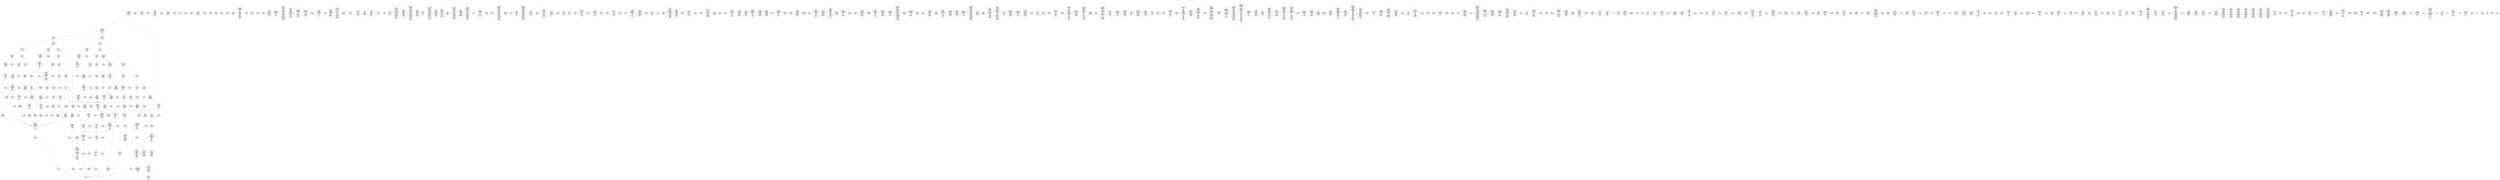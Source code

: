 /* Generated by GvGen v.1.0 (https://www.github.com/stricaud/gvgen) */

digraph G {
compound=true;
   node1 [label="[anywhere]"];
   node2 [label="# 0x0
PUSHX Data
PUSHX Data
MSTORE
PUSHX LogicData
CALLDATASIZE
LT
PUSHX Data
JUMPI
"];
   node3 [label="# 0xd
PUSHX Data
CALLDATALOAD
PUSHX BitData
SHR
PUSHX LogicData
GT
PUSHX Data
JUMPI
"];
   node4 [label="# 0x1e
PUSHX LogicData
GT
PUSHX Data
JUMPI
"];
   node5 [label="# 0x29
PUSHX LogicData
EQ
PUSHX Data
JUMPI
"];
   node6 [label="# 0x34
PUSHX LogicData
EQ
PUSHX Data
JUMPI
"];
   node7 [label="# 0x3f
PUSHX LogicData
EQ
PUSHX Data
JUMPI
"];
   node8 [label="# 0x4a
PUSHX LogicData
EQ
PUSHX Data
JUMPI
"];
   node9 [label="# 0x55
PUSHX LogicData
EQ
PUSHX Data
JUMPI
"];
   node10 [label="# 0x60
PUSHX LogicData
EQ
PUSHX Data
JUMPI
"];
   node11 [label="# 0x6b
PUSHX Data
REVERT
"];
   node12 [label="# 0x6f
JUMPDEST
PUSHX LogicData
EQ
PUSHX Data
JUMPI
"];
   node13 [label="# 0x7b
PUSHX LogicData
EQ
PUSHX Data
JUMPI
"];
   node14 [label="# 0x86
PUSHX LogicData
EQ
PUSHX Data
JUMPI
"];
   node15 [label="# 0x91
PUSHX LogicData
EQ
PUSHX Data
JUMPI
"];
   node16 [label="# 0x9c
PUSHX LogicData
EQ
PUSHX Data
JUMPI
"];
   node17 [label="# 0xa7
PUSHX Data
REVERT
"];
   node18 [label="# 0xab
JUMPDEST
PUSHX LogicData
GT
PUSHX Data
JUMPI
"];
   node19 [label="# 0xb7
PUSHX LogicData
EQ
PUSHX Data
JUMPI
"];
   node20 [label="# 0xc2
PUSHX LogicData
EQ
PUSHX Data
JUMPI
"];
   node21 [label="# 0xcd
PUSHX LogicData
EQ
PUSHX Data
JUMPI
"];
   node22 [label="# 0xd8
PUSHX LogicData
EQ
PUSHX Data
JUMPI
"];
   node23 [label="# 0xe3
PUSHX LogicData
EQ
PUSHX Data
JUMPI
"];
   node24 [label="# 0xee
PUSHX Data
REVERT
"];
   node25 [label="# 0xf2
JUMPDEST
PUSHX LogicData
EQ
PUSHX Data
JUMPI
"];
   node26 [label="# 0xfd
PUSHX LogicData
EQ
PUSHX Data
JUMPI
"];
   node27 [label="# 0x108
PUSHX LogicData
EQ
PUSHX Data
JUMPI
"];
   node28 [label="# 0x113
PUSHX LogicData
EQ
PUSHX Data
JUMPI
"];
   node29 [label="# 0x11e
PUSHX LogicData
EQ
PUSHX Data
JUMPI
"];
   node30 [label="# 0x129
JUMPDEST
PUSHX Data
REVERT
"];
   node31 [label="# 0x12e
JUMPDEST
CALLVALUE
ISZERO
PUSHX Data
JUMPI
"];
   node32 [label="# 0x136
PUSHX Data
REVERT
"];
   node33 [label="# 0x13a
JUMPDEST
PUSHX Data
PUSHX Data
CALLDATASIZE
PUSHX Data
PUSHX Data
JUMP
"];
   node34 [label="# 0x149
JUMPDEST
PUSHX Data
JUMP
"];
   node35 [label="# 0x14e
JUMPDEST
PUSHX MemData
MLOAD
MSTORE
PUSHX ArithData
ADD
"];
   node36 [label="# 0x158
JUMPDEST
PUSHX MemData
MLOAD
SUB
RETURN
"];
   node37 [label="# 0x161
JUMPDEST
CALLVALUE
ISZERO
PUSHX Data
JUMPI
"];
   node38 [label="# 0x169
PUSHX Data
REVERT
"];
   node39 [label="# 0x16d
JUMPDEST
PUSHX Data
PUSHX Data
CALLDATASIZE
PUSHX Data
PUSHX Data
JUMP
"];
   node40 [label="# 0x17c
JUMPDEST
PUSHX Data
JUMP
"];
   node41 [label="# 0x181
JUMPDEST
PUSHX MemData
MLOAD
ISZERO
ISZERO
MSTORE
PUSHX ArithData
ADD
PUSHX Data
JUMP
"];
   node42 [label="# 0x191
JUMPDEST
CALLVALUE
ISZERO
PUSHX Data
JUMPI
"];
   node43 [label="# 0x199
PUSHX Data
REVERT
"];
   node44 [label="# 0x19d
JUMPDEST
PUSHX Data
PUSHX Data
CALLDATASIZE
PUSHX Data
PUSHX Data
JUMP
"];
   node45 [label="# 0x1ac
JUMPDEST
PUSHX Data
JUMP
"];
   node46 [label="# 0x1b1
JUMPDEST
PUSHX MemData
MLOAD
PUSHX Data
PUSHX Data
JUMP
"];
   node47 [label="# 0x1be
JUMPDEST
PUSHX Data
PUSHX Data
CALLDATASIZE
PUSHX Data
PUSHX Data
JUMP
"];
   node48 [label="# 0x1cc
JUMPDEST
PUSHX Data
JUMP
"];
   node49 [label="# 0x1d1
JUMPDEST
STOP
"];
   node50 [label="# 0x1d3
JUMPDEST
CALLVALUE
ISZERO
PUSHX Data
JUMPI
"];
   node51 [label="# 0x1db
PUSHX Data
REVERT
"];
   node52 [label="# 0x1df
JUMPDEST
PUSHX Data
PUSHX Data
JUMP
"];
   node53 [label="# 0x1e8
JUMPDEST
CALLVALUE
ISZERO
PUSHX Data
JUMPI
"];
   node54 [label="# 0x1f0
PUSHX Data
REVERT
"];
   node55 [label="# 0x1f4
JUMPDEST
PUSHX Data
PUSHX Data
CALLDATASIZE
PUSHX Data
PUSHX Data
JUMP
"];
   node56 [label="# 0x203
JUMPDEST
PUSHX Data
JUMP
"];
   node57 [label="# 0x208
JUMPDEST
CALLVALUE
ISZERO
PUSHX Data
JUMPI
"];
   node58 [label="# 0x210
PUSHX Data
REVERT
"];
   node59 [label="# 0x214
JUMPDEST
PUSHX Data
PUSHX Data
CALLDATASIZE
PUSHX Data
PUSHX Data
JUMP
"];
   node60 [label="# 0x223
JUMPDEST
PUSHX Data
JUMP
"];
   node61 [label="# 0x228
JUMPDEST
PUSHX MemData
MLOAD
PUSHX Data
PUSHX Data
JUMP
"];
   node62 [label="# 0x235
JUMPDEST
CALLVALUE
ISZERO
PUSHX Data
JUMPI
"];
   node63 [label="# 0x23d
PUSHX Data
REVERT
"];
   node64 [label="# 0x241
JUMPDEST
PUSHX Data
PUSHX Data
CALLDATASIZE
PUSHX Data
PUSHX Data
JUMP
"];
   node65 [label="# 0x250
JUMPDEST
PUSHX Data
JUMP
"];
   node66 [label="# 0x255
JUMPDEST
CALLVALUE
ISZERO
PUSHX Data
JUMPI
"];
   node67 [label="# 0x25d
PUSHX Data
REVERT
"];
   node68 [label="# 0x261
JUMPDEST
PUSHX Data
PUSHX Data
CALLDATASIZE
PUSHX Data
PUSHX Data
JUMP
"];
   node69 [label="# 0x270
JUMPDEST
PUSHX Data
JUMP
"];
   node70 [label="# 0x275
JUMPDEST
CALLVALUE
ISZERO
PUSHX Data
JUMPI
"];
   node71 [label="# 0x27d
PUSHX Data
REVERT
"];
   node72 [label="# 0x281
JUMPDEST
PUSHX Data
PUSHX Data
CALLDATASIZE
PUSHX Data
PUSHX Data
JUMP
"];
   node73 [label="# 0x290
JUMPDEST
PUSHX Data
JUMP
"];
   node74 [label="# 0x295
JUMPDEST
CALLVALUE
ISZERO
PUSHX Data
JUMPI
"];
   node75 [label="# 0x29d
PUSHX Data
REVERT
"];
   node76 [label="# 0x2a1
JUMPDEST
PUSHX Data
PUSHX Data
CALLDATASIZE
PUSHX Data
PUSHX Data
JUMP
"];
   node77 [label="# 0x2b0
JUMPDEST
PUSHX Data
JUMP
"];
   node78 [label="# 0x2b5
JUMPDEST
CALLVALUE
ISZERO
PUSHX Data
JUMPI
"];
   node79 [label="# 0x2bd
PUSHX Data
REVERT
"];
   node80 [label="# 0x2c1
JUMPDEST
PUSHX Data
PUSHX Data
JUMP
"];
   node81 [label="# 0x2ca
JUMPDEST
CALLVALUE
ISZERO
PUSHX Data
JUMPI
"];
   node82 [label="# 0x2d2
PUSHX Data
REVERT
"];
   node83 [label="# 0x2d6
JUMPDEST
PUSHX StorData
SLOAD
PUSHX MemData
MLOAD
PUSHX ArithData
PUSHX BitData
PUSHX BitData
SHL
SUB
AND
MSTORE
PUSHX ArithData
ADD
PUSHX Data
JUMP
"];
   node84 [label="# 0x2f2
JUMPDEST
CALLVALUE
ISZERO
PUSHX Data
JUMPI
"];
   node85 [label="# 0x2fa
PUSHX Data
REVERT
"];
   node86 [label="# 0x2fe
JUMPDEST
PUSHX Data
PUSHX Data
CALLDATASIZE
PUSHX Data
PUSHX Data
JUMP
"];
   node87 [label="# 0x30d
JUMPDEST
PUSHX Data
JUMP
"];
   node88 [label="# 0x312
JUMPDEST
CALLVALUE
ISZERO
PUSHX Data
JUMPI
"];
   node89 [label="# 0x31a
PUSHX Data
REVERT
"];
   node90 [label="# 0x31e
JUMPDEST
PUSHX Data
PUSHX Data
CALLDATASIZE
PUSHX Data
PUSHX Data
JUMP
"];
   node91 [label="# 0x32d
JUMPDEST
PUSHX Data
JUMP
"];
   node92 [label="# 0x332
JUMPDEST
CALLVALUE
ISZERO
PUSHX Data
JUMPI
"];
   node93 [label="# 0x33a
PUSHX Data
REVERT
"];
   node94 [label="# 0x33e
JUMPDEST
PUSHX Data
PUSHX Data
CALLDATASIZE
PUSHX Data
PUSHX Data
JUMP
"];
   node95 [label="# 0x34d
JUMPDEST
PUSHX ArithData
PUSHX BitData
PUSHX BitData
SHL
SUB
AND
PUSHX Data
MSTORE
PUSHX Data
PUSHX Data
MSTORE
PUSHX Data
SHA3
AND
MSTORE
MSTORE
SHA3
SLOAD
PUSHX BitData
AND
JUMP
"];
   node96 [label="# 0x37b
JUMPDEST
CALLVALUE
ISZERO
PUSHX Data
JUMPI
"];
   node97 [label="# 0x383
PUSHX Data
REVERT
"];
   node98 [label="# 0x387
JUMPDEST
PUSHX Data
PUSHX Data
CALLDATASIZE
PUSHX Data
PUSHX Data
JUMP
"];
   node99 [label="# 0x396
JUMPDEST
PUSHX Data
JUMP
"];
   node100 [label="# 0x39b
JUMPDEST
CALLVALUE
ISZERO
PUSHX Data
JUMPI
"];
   node101 [label="# 0x3a3
PUSHX Data
REVERT
"];
   node102 [label="# 0x3a7
JUMPDEST
PUSHX Data
PUSHX Data
CALLDATASIZE
PUSHX Data
PUSHX Data
JUMP
"];
   node103 [label="# 0x3b6
JUMPDEST
PUSHX Data
JUMP
"];
   node104 [label="# 0x3bb
JUMPDEST
CALLVALUE
ISZERO
PUSHX Data
JUMPI
"];
   node105 [label="# 0x3c3
PUSHX Data
REVERT
"];
   node106 [label="# 0x3c7
JUMPDEST
PUSHX Data
PUSHX Data
CALLDATASIZE
PUSHX Data
PUSHX Data
JUMP
"];
   node107 [label="# 0x3d6
JUMPDEST
PUSHX Data
JUMP
"];
   node108 [label="# 0x3db
JUMPDEST
CALLVALUE
ISZERO
PUSHX Data
JUMPI
"];
   node109 [label="# 0x3e3
PUSHX Data
REVERT
"];
   node110 [label="# 0x3e7
JUMPDEST
PUSHX Data
PUSHX Data
CALLDATASIZE
PUSHX Data
PUSHX Data
JUMP
"];
   node111 [label="# 0x3f6
JUMPDEST
PUSHX Data
JUMP
"];
   node112 [label="# 0x3fb
JUMPDEST
CALLVALUE
ISZERO
PUSHX Data
JUMPI
"];
   node113 [label="# 0x403
PUSHX Data
REVERT
"];
   node114 [label="# 0x407
JUMPDEST
PUSHX Data
PUSHX Data
CALLDATASIZE
PUSHX Data
PUSHX Data
JUMP
"];
   node115 [label="# 0x416
JUMPDEST
PUSHX Data
PUSHX Data
MSTORE
PUSHX Data
MSTORE
PUSHX Data
SHA3
SLOAD
JUMP
"];
   node116 [label="# 0x428
JUMPDEST
PUSHX Data
PUSHX ArithData
PUSHX BitData
PUSHX BitData
SHL
SUB
AND
PUSHX Data
JUMPI
"];
   node117 [label="# 0x439
PUSHX MemData
MLOAD
PUSHX BitData
PUSHX BitData
SHL
MSTORE
PUSHX Data
PUSHX ArithData
ADD
MSTORE
PUSHX Data
PUSHX ArithData
ADD
MSTORE
PUSHX Data
PUSHX ArithData
ADD
MSTORE
PUSHX BitData
PUSHX BitData
SHL
PUSHX ArithData
ADD
MSTORE
PUSHX ArithData
ADD
"];
   node118 [label="# 0x490
JUMPDEST
PUSHX MemData
MLOAD
SUB
REVERT
"];
   node119 [label="# 0x499
JUMPDEST
PUSHX Data
MSTORE
PUSHX Data
MSTORE
PUSHX Data
SHA3
PUSHX ArithData
PUSHX BitData
PUSHX BitData
SHL
SUB
AND
MSTORE
MSTORE
SHA3
SLOAD
JUMP
"];
   node120 [label="# 0x4bf
JUMPDEST
PUSHX Data
PUSHX ArithData
PUSHX BitData
PUSHX BitData
SHL
SUB
NOT
AND
PUSHX BitData
PUSHX BitData
SHL
EQ
PUSHX Data
JUMPI
"];
   node121 [label="# 0x4db
PUSHX ArithData
PUSHX BitData
PUSHX BitData
SHL
SUB
NOT
AND
PUSHX BitData
PUSHX BitData
SHL
EQ
"];
   node122 [label="# 0x4f0
JUMPDEST
PUSHX Data
JUMPI
"];
   node123 [label="# 0x4f6
PUSHX BitData
PUSHX BitData
SHL
PUSHX ArithData
PUSHX BitData
PUSHX BitData
SHL
SUB
NOT
AND
EQ
"];
   node124 [label="# 0x50b
JUMPDEST
JUMP
"];
   node125 [label="# 0x511
JUMPDEST
PUSHX Data
MSTORE
PUSHX Data
PUSHX Data
MSTORE
PUSHX Data
SHA3
SLOAD
PUSHX Data
PUSHX Data
PUSHX Data
JUMP
"];
   node126 [label="# 0x52e
JUMPDEST
PUSHX ArithData
ADD
PUSHX ArithData
DIV
MUL
PUSHX ArithData
ADD
PUSHX MemData
MLOAD
ADD
PUSHX Data
MSTORE
MSTORE
PUSHX ArithData
ADD
SLOAD
PUSHX Data
PUSHX Data
JUMP
"];
   node127 [label="# 0x55a
JUMPDEST
ISZERO
PUSHX Data
JUMPI
"];
   node128 [label="# 0x561
PUSHX LogicData
LT
PUSHX Data
JUMPI
"];
   node129 [label="# 0x569
PUSHX ArithData
SLOAD
DIV
MUL
MSTORE
PUSHX ArithData
ADD
PUSHX Data
JUMP
"];
   node130 [label="# 0x57c
JUMPDEST
ADD
PUSHX Data
MSTORE
PUSHX Data
PUSHX Data
SHA3
"];
   node131 [label="# 0x58a
JUMPDEST
SLOAD
MSTORE
PUSHX ArithData
ADD
PUSHX ArithData
ADD
GT
PUSHX Data
JUMPI
"];
   node132 [label="# 0x59e
SUB
PUSHX BitData
AND
ADD
"];
   node133 [label="# 0x5a7
JUMPDEST
JUMP
"];
   node134 [label="# 0x5b3
JUMPDEST
ORIGIN
CALLER
EQ
PUSHX Data
JUMPI
"];
   node135 [label="# 0x5bb
PUSHX MemData
MLOAD
PUSHX BitData
PUSHX BitData
SHL
MSTORE
PUSHX Data
PUSHX ArithData
ADD
MSTORE
PUSHX Data
PUSHX ArithData
ADD
MSTORE
PUSHX Data
PUSHX ArithData
ADD
MSTORE
PUSHX ArithData
ADD
PUSHX Data
JUMP
"];
   node136 [label="# 0x602
JUMPDEST
PUSHX Data
MSTORE
PUSHX Data
PUSHX Data
MSTORE
PUSHX Data
SHA3
SLOAD
PUSHX BitData
AND
PUSHX Data
JUMPI
"];
   node137 [label="# 0x619
PUSHX MemData
MLOAD
PUSHX BitData
PUSHX BitData
SHL
MSTORE
PUSHX Data
PUSHX ArithData
ADD
MSTORE
PUSHX Data
PUSHX ArithData
ADD
MSTORE
PUSHX Data
PUSHX ArithData
ADD
MSTORE
PUSHX BitData
PUSHX BitData
SHL
PUSHX ArithData
ADD
MSTORE
PUSHX ArithData
ADD
PUSHX Data
JUMP
"];
   node138 [label="# 0x66e
JUMPDEST
PUSHX Data
MSTORE
PUSHX Data
PUSHX Data
MSTORE
PUSHX Data
SHA3
SLOAD
PUSHX Data
PUSHX Data
JUMP
"];
   node139 [label="# 0x688
JUMPDEST
CALLVALUE
LT
ISZERO
PUSHX Data
JUMPI
"];
   node140 [label="# 0x690
PUSHX MemData
MLOAD
PUSHX BitData
PUSHX BitData
SHL
MSTORE
PUSHX Data
PUSHX ArithData
ADD
MSTORE
PUSHX Data
PUSHX ArithData
ADD
MSTORE
PUSHX BitData
PUSHX BitData
SHL
PUSHX ArithData
ADD
MSTORE
PUSHX ArithData
ADD
PUSHX Data
JUMP
"];
   node141 [label="# 0x6ca
JUMPDEST
PUSHX Data
MSTORE
PUSHX Data
PUSHX Data
MSTORE
PUSHX Data
SHA3
SLOAD
ISZERO
PUSHX Data
JUMPI
"];
   node142 [label="# 0x6df
PUSHX Data
MSTORE
PUSHX Data
PUSHX Data
MSTORE
PUSHX Data
SHA3
SLOAD
PUSHX Data
MSTORE
SHA3
SLOAD
PUSHX Data
PUSHX Data
JUMP
"];
   node143 [label="# 0x703
JUMPDEST
GT
ISZERO
PUSHX Data
JUMPI
"];
   node144 [label="# 0x70a
PUSHX MemData
MLOAD
PUSHX BitData
PUSHX BitData
SHL
MSTORE
PUSHX Data
PUSHX ArithData
ADD
MSTORE
PUSHX Data
PUSHX ArithData
ADD
MSTORE
PUSHX BitData
PUSHX BitData
SHL
PUSHX ArithData
ADD
MSTORE
PUSHX ArithData
ADD
PUSHX Data
JUMP
"];
   node145 [label="# 0x741
JUMPDEST
PUSHX Data
MSTORE
PUSHX Data
PUSHX Data
MSTORE
PUSHX Data
SHA3
SLOAD
PUSHX Data
PUSHX Data
JUMP
"];
   node146 [label="# 0x75b
JUMPDEST
PUSHX Data
PUSHX ArithData
MSTORE
PUSHX ArithData
ADD
MSTORE
PUSHX ArithData
ADD
PUSHX Data
SHA3
SSTORE
PUSHX Data
CALLER
PUSHX MemData
MLOAD
PUSHX ArithData
ADD
PUSHX Data
MSTORE
PUSHX Data
MSTORE
PUSHX Data
JUMP
"];
   node147 [label="# 0x78d
JUMPDEST
JUMP
"];
   node148 [label="# 0x791
JUMPDEST
PUSHX StorData
SLOAD
PUSHX ArithData
PUSHX BitData
PUSHX BitData
SHL
SUB
AND
CALLER
EQ
PUSHX Data
JUMPI
"];
   node149 [label="# 0x7a4
PUSHX MemData
MLOAD
PUSHX BitData
PUSHX BitData
SHL
MSTORE
PUSHX ArithData
ADD
PUSHX Data
PUSHX Data
JUMP
"];
   node150 [label="# 0x7bb
JUMPDEST
PUSHX MemData
MLOAD
CALLER
SELFBALANCE
ISZERO
PUSHX ArithData
MUL
PUSHX Data
CALL
ISZERO
ISZERO
PUSHX Data
JUMPI
"];
   node151 [label="# 0x7de
RETURNDATASIZE
PUSHX Data
RETURNDATACOPY
RETURNDATASIZE
PUSHX Data
REVERT
"];
   node152 [label="# 0x7e7
JUMPDEST
JUMP
"];
   node153 [label="# 0x7ea
JUMPDEST
PUSHX ArithData
PUSHX BitData
PUSHX BitData
SHL
SUB
AND
CALLER
EQ
PUSHX Data
JUMPI
"];
   node154 [label="# 0x7fc
PUSHX Data
CALLER
PUSHX Data
JUMP
"];
   node155 [label="# 0x806
JUMPDEST
PUSHX Data
JUMPI
"];
   node156 [label="# 0x80b
PUSHX MemData
MLOAD
PUSHX BitData
PUSHX BitData
SHL
MSTORE
PUSHX Data
PUSHX ArithData
ADD
MSTORE
PUSHX Data
PUSHX ArithData
ADD
MSTORE
PUSHX Data
PUSHX ArithData
ADD
MSTORE
PUSHX BitData
PUSHX BitData
SHL
PUSHX ArithData
ADD
MSTORE
PUSHX ArithData
ADD
PUSHX Data
JUMP
"];
   node157 [label="# 0x86d
JUMPDEST
PUSHX Data
PUSHX Data
JUMP
"];
   node158 [label="# 0x87a
JUMPDEST
JUMP
"];
   node159 [label="# 0x881
JUMPDEST
PUSHX Data
MLOAD
MLOAD
EQ
PUSHX Data
JUMPI
"];
   node160 [label="# 0x88d
PUSHX MemData
MLOAD
PUSHX BitData
PUSHX BitData
SHL
MSTORE
PUSHX Data
PUSHX ArithData
ADD
MSTORE
PUSHX Data
PUSHX ArithData
ADD
MSTORE
PUSHX Data
PUSHX ArithData
ADD
MSTORE
PUSHX BitData
PUSHX BitData
SHL
PUSHX ArithData
ADD
MSTORE
PUSHX ArithData
ADD
PUSHX Data
JUMP
"];
   node161 [label="# 0x8e6
JUMPDEST
PUSHX Data
MLOAD
PUSHX LogicData
GT
ISZERO
PUSHX Data
JUMPI
"];
   node162 [label="# 0x8fb
PUSHX Data
PUSHX Data
JUMP
"];
   node163 [label="# 0x902
JUMPDEST
PUSHX MemData
MLOAD
MSTORE
PUSHX ArithData
MUL
PUSHX ArithData
ADD
ADD
PUSHX Data
MSTORE
ISZERO
PUSHX Data
JUMPI
"];
   node164 [label="# 0x91c
PUSHX ArithData
ADD
PUSHX ArithData
MUL
CALLDATASIZE
CALLDATACOPY
ADD
"];
   node165 [label="# 0x92b
JUMPDEST
PUSHX Data
"];
   node166 [label="# 0x931
JUMPDEST
MLOAD
LT
ISZERO
PUSHX Data
JUMPI
"];
   node167 [label="# 0x93b
PUSHX Data
MLOAD
LT
PUSHX Data
JUMPI
"];
   node168 [label="# 0x948
PUSHX Data
PUSHX Data
JUMP
"];
   node169 [label="# 0x94f
JUMPDEST
PUSHX ArithData
MUL
PUSHX ArithData
ADD
ADD
MLOAD
MLOAD
LT
PUSHX Data
JUMPI
"];
   node170 [label="# 0x962
PUSHX Data
PUSHX Data
JUMP
"];
   node171 [label="# 0x969
JUMPDEST
PUSHX ArithData
MUL
PUSHX ArithData
ADD
ADD
MLOAD
PUSHX Data
JUMP
"];
   node172 [label="# 0x976
JUMPDEST
MLOAD
LT
PUSHX Data
JUMPI
"];
   node173 [label="# 0x981
PUSHX Data
PUSHX Data
JUMP
"];
   node174 [label="# 0x988
JUMPDEST
PUSHX ArithData
MUL
ADD
ADD
MSTORE
PUSHX Data
PUSHX Data
JUMP
"];
   node175 [label="# 0x99c
JUMPDEST
PUSHX Data
JUMP
"];
   node176 [label="# 0x9a3
JUMPDEST
JUMP
"];
   node177 [label="# 0x9ab
JUMPDEST
PUSHX StorData
SLOAD
PUSHX ArithData
PUSHX BitData
PUSHX BitData
SHL
SUB
AND
CALLER
EQ
PUSHX Data
JUMPI
"];
   node178 [label="# 0x9be
PUSHX MemData
MLOAD
PUSHX BitData
PUSHX BitData
SHL
MSTORE
PUSHX ArithData
ADD
PUSHX Data
PUSHX Data
JUMP
"];
   node179 [label="# 0x9d5
JUMPDEST
PUSHX Data
"];
   node180 [label="# 0x9d8
JUMPDEST
LT
ISZERO
PUSHX Data
JUMPI
"];
   node181 [label="# 0x9e1
LT
PUSHX Data
JUMPI
"];
   node182 [label="# 0x9eb
PUSHX Data
PUSHX Data
JUMP
"];
   node183 [label="# 0x9f2
JUMPDEST
PUSHX ArithData
MUL
ADD
CALLDATALOAD
PUSHX Data
PUSHX ArithData
MSTORE
PUSHX ArithData
ADD
MSTORE
PUSHX ArithData
ADD
PUSHX Data
SHA3
SLOAD
PUSHX Data
PUSHX Data
JUMP
"];
   node184 [label="# 0xa17
JUMPDEST
PUSHX Data
MSTORE
PUSHX Data
PUSHX Data
MSTORE
PUSHX Data
SHA3
SSTORE
PUSHX Data
LT
PUSHX Data
JUMPI
"];
   node185 [label="# 0xa34
PUSHX Data
PUSHX Data
JUMP
"];
   node186 [label="# 0xa3b
JUMPDEST
PUSHX ArithData
MUL
ADD
PUSHX ArithData
ADD
PUSHX Data
PUSHX Data
JUMP
"];
   node187 [label="# 0xa50
JUMPDEST
LT
PUSHX Data
JUMPI
"];
   node188 [label="# 0xa5c
PUSHX Data
PUSHX Data
JUMP
"];
   node189 [label="# 0xa63
JUMPDEST
PUSHX ArithData
MUL
ADD
CALLDATALOAD
PUSHX MemData
MLOAD
PUSHX ArithData
ADD
PUSHX Data
MSTORE
PUSHX Data
MSTORE
PUSHX Data
JUMP
"];
   node190 [label="# 0xa7f
JUMPDEST
PUSHX Data
PUSHX Data
JUMP
"];
   node191 [label="# 0xa89
JUMPDEST
PUSHX Data
JUMP
"];
   node192 [label="# 0xa91
JUMPDEST
JUMP
"];
   node193 [label="# 0xa99
JUMPDEST
PUSHX StorData
SLOAD
PUSHX ArithData
PUSHX BitData
PUSHX BitData
SHL
SUB
AND
CALLER
EQ
PUSHX Data
JUMPI
"];
   node194 [label="# 0xaac
PUSHX MemData
MLOAD
PUSHX BitData
PUSHX BitData
SHL
MSTORE
PUSHX ArithData
ADD
PUSHX Data
PUSHX Data
JUMP
"];
   node195 [label="# 0xac3
JUMPDEST
PUSHX Data
MSTORE
PUSHX Data
PUSHX Data
MSTORE
PUSHX Data
SHA3
SSTORE
JUMP
"];
   node196 [label="# 0xad5
JUMPDEST
PUSHX StorData
SLOAD
PUSHX ArithData
PUSHX BitData
PUSHX BitData
SHL
SUB
AND
CALLER
EQ
PUSHX Data
JUMPI
"];
   node197 [label="# 0xae8
PUSHX MemData
MLOAD
PUSHX BitData
PUSHX BitData
SHL
MSTORE
PUSHX ArithData
ADD
PUSHX Data
PUSHX Data
JUMP
"];
   node198 [label="# 0xaff
JUMPDEST
PUSHX Data
MSTORE
PUSHX Data
PUSHX Data
MSTORE
PUSHX Data
SHA3
PUSHX Data
PUSHX Data
JUMP
"];
   node199 [label="# 0xb18
JUMPDEST
JUMP
"];
   node200 [label="# 0xb1e
JUMPDEST
PUSHX ArithData
PUSHX BitData
PUSHX BitData
SHL
SUB
AND
CALLER
EQ
PUSHX Data
JUMPI
"];
   node201 [label="# 0xb30
PUSHX Data
CALLER
PUSHX Data
JUMP
"];
   node202 [label="# 0xb3a
JUMPDEST
PUSHX Data
JUMPI
"];
   node203 [label="# 0xb3f
PUSHX MemData
MLOAD
PUSHX BitData
PUSHX BitData
SHL
MSTORE
PUSHX ArithData
ADD
PUSHX Data
PUSHX Data
JUMP
"];
   node204 [label="# 0xb56
JUMPDEST
PUSHX Data
PUSHX Data
JUMP
"];
   node205 [label="# 0xb61
JUMPDEST
JUMP
"];
   node206 [label="# 0xb66
JUMPDEST
PUSHX StorData
SLOAD
PUSHX ArithData
PUSHX BitData
PUSHX BitData
SHL
SUB
AND
CALLER
EQ
PUSHX Data
JUMPI
"];
   node207 [label="# 0xb79
PUSHX MemData
MLOAD
PUSHX BitData
PUSHX BitData
SHL
MSTORE
PUSHX ArithData
ADD
PUSHX Data
PUSHX Data
JUMP
"];
   node208 [label="# 0xb90
JUMPDEST
PUSHX Data
PUSHX Data
PUSHX Data
JUMP
"];
   node209 [label="# 0xb9a
JUMPDEST
JUMP
"];
   node210 [label="# 0xb9c
JUMPDEST
PUSHX StorData
SLOAD
PUSHX ArithData
PUSHX BitData
PUSHX BitData
SHL
SUB
AND
CALLER
EQ
PUSHX Data
JUMPI
"];
   node211 [label="# 0xbaf
PUSHX MemData
MLOAD
PUSHX BitData
PUSHX BitData
SHL
MSTORE
PUSHX ArithData
ADD
PUSHX Data
PUSHX Data
JUMP
"];
   node212 [label="# 0xbc6
JUMPDEST
PUSHX Data
MSTORE
PUSHX Data
PUSHX Data
MSTORE
PUSHX Data
SHA3
SLOAD
PUSHX BitData
NOT
AND
PUSHX BitData
AND
ISZERO
OR
SSTORE
JUMP
"];
   node213 [label="# 0xbe6
JUMPDEST
PUSHX Data
CALLER
PUSHX Data
JUMP
"];
   node214 [label="# 0xbf1
JUMPDEST
PUSHX ArithData
PUSHX BitData
PUSHX BitData
SHL
SUB
AND
CALLER
EQ
PUSHX Data
JUMPI
"];
   node215 [label="# 0xc03
PUSHX Data
CALLER
PUSHX Data
JUMP
"];
   node216 [label="# 0xc0d
JUMPDEST
PUSHX Data
JUMPI
"];
   node217 [label="# 0xc12
PUSHX MemData
MLOAD
PUSHX BitData
PUSHX BitData
SHL
MSTORE
PUSHX ArithData
ADD
PUSHX Data
PUSHX Data
JUMP
"];
   node218 [label="# 0xc29
JUMPDEST
PUSHX Data
PUSHX Data
JUMP
"];
   node219 [label="# 0xc36
JUMPDEST
PUSHX StorData
SLOAD
PUSHX ArithData
PUSHX BitData
PUSHX BitData
SHL
SUB
AND
CALLER
EQ
PUSHX Data
JUMPI
"];
   node220 [label="# 0xc49
PUSHX MemData
MLOAD
PUSHX BitData
PUSHX BitData
SHL
MSTORE
PUSHX ArithData
ADD
PUSHX Data
PUSHX Data
JUMP
"];
   node221 [label="# 0xc60
JUMPDEST
PUSHX ArithData
PUSHX BitData
PUSHX BitData
SHL
SUB
AND
PUSHX Data
JUMPI
"];
   node222 [label="# 0xc6f
PUSHX MemData
MLOAD
PUSHX BitData
PUSHX BitData
SHL
MSTORE
PUSHX Data
PUSHX ArithData
ADD
MSTORE
PUSHX Data
PUSHX ArithData
ADD
MSTORE
PUSHX Data
PUSHX ArithData
ADD
MSTORE
PUSHX BitData
PUSHX BitData
SHL
PUSHX ArithData
ADD
MSTORE
PUSHX ArithData
ADD
PUSHX Data
JUMP
"];
   node223 [label="# 0xcc5
JUMPDEST
PUSHX Data
PUSHX Data
JUMP
"];
   node224 [label="# 0xcce
JUMPDEST
PUSHX ArithData
PUSHX BitData
PUSHX BitData
SHL
SUB
AND
CALLER
EQ
PUSHX Data
JUMPI
"];
   node225 [label="# 0xce0
PUSHX Data
CALLER
PUSHX Data
JUMP
"];
   node226 [label="# 0xcea
JUMPDEST
PUSHX Data
JUMPI
"];
   node227 [label="# 0xcef
PUSHX MemData
MLOAD
PUSHX BitData
PUSHX BitData
SHL
MSTORE
PUSHX ArithData
ADD
PUSHX Data
PUSHX Data
JUMP
"];
   node228 [label="# 0xd06
JUMPDEST
PUSHX Data
PUSHX Data
JUMP
"];
   node229 [label="# 0xd11
JUMPDEST
PUSHX StorData
SLOAD
PUSHX ArithData
PUSHX BitData
PUSHX BitData
SHL
SUB
AND
CALLER
EQ
PUSHX Data
JUMPI
"];
   node230 [label="# 0xd24
PUSHX MemData
MLOAD
PUSHX BitData
PUSHX BitData
SHL
MSTORE
PUSHX ArithData
ADD
PUSHX Data
PUSHX Data
JUMP
"];
   node231 [label="# 0xd3b
JUMPDEST
PUSHX Data
MSTORE
PUSHX Data
PUSHX Data
MSTORE
PUSHX Data
SHA3
SSTORE
JUMP
"];
   node232 [label="# 0xd4d
JUMPDEST
PUSHX ArithData
PUSHX BitData
PUSHX BitData
SHL
SUB
AND
PUSHX Data
JUMPI
"];
   node233 [label="# 0xd5c
PUSHX MemData
MLOAD
PUSHX BitData
PUSHX BitData
SHL
MSTORE
PUSHX Data
PUSHX ArithData
ADD
MSTORE
PUSHX Data
PUSHX ArithData
ADD
MSTORE
PUSHX Data
PUSHX ArithData
ADD
MSTORE
PUSHX BitData
PUSHX BitData
SHL
PUSHX ArithData
ADD
MSTORE
PUSHX ArithData
ADD
PUSHX Data
JUMP
"];
   node234 [label="# 0xdad
JUMPDEST
CALLER
PUSHX Data
PUSHX Data
PUSHX Data
PUSHX Data
JUMP
"];
   node235 [label="# 0xdbe
JUMPDEST
PUSHX Data
PUSHX Data
JUMP
"];
   node236 [label="# 0xdc7
JUMPDEST
PUSHX Data
MSTORE
PUSHX Data
MSTORE
PUSHX Data
SHA3
PUSHX ArithData
PUSHX BitData
PUSHX BitData
SHL
SUB
AND
MSTORE
MSTORE
SHA3
SLOAD
PUSHX Data
PUSHX Data
JUMP
"];
   node237 [label="# 0xdf7
JUMPDEST
SSTORE
PUSHX Data
MLOAD
MSTORE
PUSHX ArithData
ADD
MSTORE
PUSHX ArithData
PUSHX BitData
PUSHX BitData
SHL
SUB
AND
PUSHX Data
AND
PUSHX Data
ADD
PUSHX MemData
MLOAD
SUB
LOGX
PUSHX Data
PUSHX Data
PUSHX Data
JUMP
"];
   node238 [label="# 0xe57
JUMPDEST
MLOAD
MLOAD
EQ
PUSHX Data
JUMPI
"];
   node239 [label="# 0xe61
PUSHX MemData
MLOAD
PUSHX BitData
PUSHX BitData
SHL
MSTORE
PUSHX ArithData
ADD
PUSHX Data
PUSHX Data
JUMP
"];
   node240 [label="# 0xe78
JUMPDEST
PUSHX ArithData
PUSHX BitData
PUSHX BitData
SHL
SUB
AND
PUSHX Data
JUMPI
"];
   node241 [label="# 0xe87
PUSHX MemData
MLOAD
PUSHX BitData
PUSHX BitData
SHL
MSTORE
PUSHX ArithData
ADD
PUSHX Data
PUSHX Data
JUMP
"];
   node242 [label="# 0xe9e
JUMPDEST
CALLER
PUSHX Data
"];
   node243 [label="# 0xea2
JUMPDEST
MLOAD
LT
ISZERO
PUSHX Data
JUMPI
"];
   node244 [label="# 0xeac
PUSHX Data
MLOAD
LT
PUSHX Data
JUMPI
"];
   node245 [label="# 0xeb8
PUSHX Data
PUSHX Data
JUMP
"];
   node246 [label="# 0xebf
JUMPDEST
PUSHX ArithData
MUL
PUSHX ArithData
ADD
ADD
MLOAD
PUSHX Data
MLOAD
LT
PUSHX Data
JUMPI
"];
   node247 [label="# 0xed6
PUSHX Data
PUSHX Data
JUMP
"];
   node248 [label="# 0xedd
JUMPDEST
PUSHX ArithData
MUL
ADD
ADD
MLOAD
PUSHX Data
MSTORE
MSTORE
PUSHX Data
SHA3
PUSHX ArithData
PUSHX BitData
PUSHX BitData
SHL
SUB
AND
MSTORE
MSTORE
SHA3
SLOAD
LT
ISZERO
PUSHX Data
JUMPI
"];
   node249 [label="# 0xf16
PUSHX MemData
MLOAD
PUSHX BitData
PUSHX BitData
SHL
MSTORE
PUSHX ArithData
ADD
PUSHX Data
PUSHX Data
JUMP
"];
   node250 [label="# 0xf2d
JUMPDEST
PUSHX Data
MSTORE
PUSHX Data
MSTORE
PUSHX Data
SHA3
PUSHX ArithData
PUSHX BitData
PUSHX BitData
SHL
SUB
AND
MSTORE
MSTORE
SHA3
SUB
SSTORE
AND
MSTORE
SHA3
SLOAD
PUSHX Data
PUSHX Data
JUMP
"];
   node251 [label="# 0xf6a
JUMPDEST
SSTORE
PUSHX Data
PUSHX Data
JUMP
"];
   node252 [label="# 0xf7e
JUMPDEST
PUSHX Data
JUMP
"];
   node253 [label="# 0xf85
JUMPDEST
PUSHX ArithData
PUSHX BitData
PUSHX BitData
SHL
SUB
AND
PUSHX ArithData
PUSHX BitData
PUSHX BitData
SHL
SUB
AND
PUSHX ArithData
PUSHX BitData
PUSHX BitData
SHL
SUB
AND
PUSHX Data
PUSHX MemData
MLOAD
PUSHX Data
PUSHX Data
JUMP
"];
   node254 [label="# 0xfd5
JUMPDEST
PUSHX MemData
MLOAD
SUB
LOGX
PUSHX Data
PUSHX Data
JUMP
"];
   node255 [label="# 0xfeb
JUMPDEST
PUSHX ArithData
PUSHX BitData
PUSHX BitData
SHL
SUB
AND
PUSHX Data
JUMPI
"];
   node256 [label="# 0xffa
PUSHX MemData
MLOAD
PUSHX BitData
PUSHX BitData
SHL
MSTORE
PUSHX ArithData
ADD
PUSHX Data
PUSHX Data
JUMP
"];
   node257 [label="# 0x1011
JUMPDEST
MLOAD
MLOAD
EQ
PUSHX Data
JUMPI
"];
   node258 [label="# 0x101b
PUSHX MemData
MLOAD
PUSHX BitData
PUSHX BitData
SHL
MSTORE
PUSHX ArithData
ADD
PUSHX Data
PUSHX Data
JUMP
"];
   node259 [label="# 0x1032
JUMPDEST
PUSHX MemData
MLOAD
PUSHX ArithData
ADD
MSTORE
PUSHX Data
MSTORE
CALLER
"];
   node260 [label="# 0x1046
JUMPDEST
MLOAD
LT
ISZERO
PUSHX Data
JUMPI
"];
   node261 [label="# 0x1050
PUSHX Data
MLOAD
LT
PUSHX Data
JUMPI
"];
   node262 [label="# 0x105c
PUSHX Data
PUSHX Data
JUMP
"];
   node263 [label="# 0x1063
JUMPDEST
PUSHX ArithData
MUL
PUSHX ArithData
ADD
ADD
MLOAD
PUSHX Data
MLOAD
LT
PUSHX Data
JUMPI
"];
   node264 [label="# 0x107a
PUSHX Data
PUSHX Data
JUMP
"];
   node265 [label="# 0x1081
JUMPDEST
PUSHX ArithData
MUL
ADD
ADD
MLOAD
PUSHX Data
MSTORE
MSTORE
PUSHX Data
SHA3
PUSHX ArithData
PUSHX BitData
PUSHX BitData
SHL
SUB
AND
MSTORE
MSTORE
SHA3
SLOAD
LT
ISZERO
PUSHX Data
JUMPI
"];
   node266 [label="# 0x10ba
PUSHX MemData
MLOAD
PUSHX BitData
PUSHX BitData
SHL
MSTORE
PUSHX ArithData
ADD
PUSHX Data
PUSHX Data
JUMP
"];
   node267 [label="# 0x10d1
JUMPDEST
PUSHX Data
MSTORE
PUSHX Data
MSTORE
PUSHX Data
SHA3
PUSHX ArithData
PUSHX BitData
PUSHX BitData
SHL
SUB
AND
MSTORE
MSTORE
SHA3
SUB
SSTORE
PUSHX Data
PUSHX Data
JUMP
"];
   node268 [label="# 0x1100
JUMPDEST
PUSHX Data
JUMP
"];
   node269 [label="# 0x1108
JUMPDEST
PUSHX BitData
PUSHX ArithData
PUSHX BitData
PUSHX BitData
SHL
SUB
AND
PUSHX ArithData
PUSHX BitData
PUSHX BitData
SHL
SUB
AND
PUSHX ArithData
PUSHX BitData
PUSHX BitData
SHL
SUB
AND
PUSHX Data
PUSHX MemData
MLOAD
PUSHX Data
PUSHX Data
JUMP
"];
   node270 [label="# 0x1159
JUMPDEST
PUSHX MemData
MLOAD
SUB
LOGX
JUMP
"];
   node271 [label="# 0x1167
JUMPDEST
PUSHX StorData
SLOAD
PUSHX ArithData
PUSHX BitData
PUSHX BitData
SHL
SUB
AND
PUSHX ArithData
PUSHX BitData
PUSHX BitData
SHL
SUB
NOT
AND
OR
SSTORE
PUSHX MemData
MLOAD
AND
PUSHX Data
PUSHX Data
LOGX
JUMP
"];
   node272 [label="# 0x11b9
JUMPDEST
PUSHX ArithData
PUSHX BitData
PUSHX BitData
SHL
SUB
AND
PUSHX ArithData
PUSHX BitData
PUSHX BitData
SHL
SUB
AND
EQ
ISZERO
PUSHX Data
JUMPI
"];
   node273 [label="# 0x11d4
PUSHX MemData
MLOAD
PUSHX BitData
PUSHX BitData
SHL
MSTORE
PUSHX Data
PUSHX ArithData
ADD
MSTORE
PUSHX Data
PUSHX ArithData
ADD
MSTORE
PUSHX Data
PUSHX ArithData
ADD
MSTORE
PUSHX BitData
PUSHX BitData
SHL
PUSHX ArithData
ADD
MSTORE
PUSHX ArithData
ADD
PUSHX Data
JUMP
"];
   node274 [label="# 0x122d
JUMPDEST
PUSHX ArithData
PUSHX BitData
PUSHX BitData
SHL
SUB
AND
PUSHX Data
MSTORE
PUSHX Data
PUSHX ArithData
MSTORE
PUSHX MemData
SHA3
AND
MSTORE
MSTORE
SHA3
SLOAD
PUSHX BitData
NOT
AND
ISZERO
ISZERO
OR
SSTORE
MLOAD
MSTORE
PUSHX Data
ADD
PUSHX MemData
MLOAD
SUB
LOGX
JUMP
"];
   node275 [label="# 0x129a
JUMPDEST
PUSHX ArithData
PUSHX BitData
PUSHX BitData
SHL
SUB
AND
PUSHX Data
JUMPI
"];
   node276 [label="# 0x12a9
PUSHX MemData
MLOAD
PUSHX BitData
PUSHX BitData
SHL
MSTORE
PUSHX ArithData
ADD
PUSHX Data
PUSHX Data
JUMP
"];
   node277 [label="# 0x12c0
JUMPDEST
CALLER
PUSHX Data
PUSHX Data
PUSHX Data
JUMP
"];
   node278 [label="# 0x12d0
JUMPDEST
PUSHX Data
MSTORE
PUSHX Data
MSTORE
PUSHX Data
SHA3
PUSHX ArithData
PUSHX BitData
PUSHX BitData
SHL
SUB
AND
MSTORE
MSTORE
SHA3
SLOAD
LT
ISZERO
PUSHX Data
JUMPI
"];
   node279 [label="# 0x12fa
PUSHX MemData
MLOAD
PUSHX BitData
PUSHX BitData
SHL
MSTORE
PUSHX ArithData
ADD
PUSHX Data
PUSHX Data
JUMP
"];
   node280 [label="# 0x1311
JUMPDEST
PUSHX Data
MSTORE
PUSHX Data
MSTORE
PUSHX Data
SHA3
PUSHX ArithData
PUSHX BitData
PUSHX BitData
SHL
SUB
AND
MSTORE
MSTORE
SHA3
SUB
SSTORE
AND
MSTORE
SHA3
SLOAD
PUSHX Data
PUSHX Data
JUMP
"];
   node281 [label="# 0x134e
JUMPDEST
SSTORE
PUSHX Data
MLOAD
MSTORE
PUSHX ArithData
ADD
MSTORE
PUSHX ArithData
PUSHX BitData
PUSHX BitData
SHL
SUB
AND
AND
AND
PUSHX Data
ADD
PUSHX MemData
MLOAD
SUB
LOGX
PUSHX Data
PUSHX Data
JUMP
"];
   node282 [label="# 0x13ae
JUMPDEST
JUMP
"];
   node283 [label="# 0x13b7
JUMPDEST
PUSHX ArithData
PUSHX BitData
PUSHX BitData
SHL
SUB
AND
PUSHX Data
JUMPI
"];
   node284 [label="# 0x13c6
PUSHX MemData
MLOAD
PUSHX BitData
PUSHX BitData
SHL
MSTORE
PUSHX ArithData
ADD
PUSHX Data
PUSHX Data
JUMP
"];
   node285 [label="# 0x13dd
JUMPDEST
CALLER
PUSHX Data
PUSHX Data
PUSHX Data
PUSHX Data
JUMP
"];
   node286 [label="# 0x13ee
JUMPDEST
PUSHX Data
PUSHX Data
JUMP
"];
   node287 [label="# 0x13f7
JUMPDEST
PUSHX MemData
MLOAD
PUSHX ArithData
ADD
MSTORE
PUSHX Data
MSTORE
JUMP
"];
   node288 [label="# 0x140d
JUMPDEST
PUSHX Data
MSTORE
PUSHX Data
MSTORE
PUSHX Data
SHA3
PUSHX ArithData
PUSHX BitData
PUSHX BitData
SHL
SUB
AND
MSTORE
MSTORE
SHA3
SLOAD
LT
ISZERO
PUSHX Data
JUMPI
"];
   node289 [label="# 0x1437
PUSHX MemData
MLOAD
PUSHX BitData
PUSHX BitData
SHL
MSTORE
PUSHX ArithData
ADD
PUSHX Data
PUSHX Data
JUMP
"];
   node290 [label="# 0x144e
JUMPDEST
PUSHX Data
MSTORE
PUSHX ArithData
MSTORE
PUSHX Data
SHA3
PUSHX ArithData
PUSHX BitData
PUSHX BitData
SHL
SUB
AND
MSTORE
MSTORE
SHA3
SUB
SSTORE
MLOAD
MSTORE
ADD
MSTORE
AND
PUSHX Data
ADD
PUSHX MemData
MLOAD
SUB
LOGX
JUMP
"];
   node291 [label="# 0x14b9
JUMPDEST
PUSHX Data
MLOAD
PUSHX Data
MSTORE
ADD
MSTORE
PUSHX Data
PUSHX Data
PUSHX ArithData
ADD
CALLDATASIZE
CALLDATACOPY
ADD
PUSHX LogicData
MLOAD
LT
PUSHX Data
JUMPI
"];
   node292 [label="# 0x14ec
PUSHX Data
PUSHX Data
JUMP
"];
   node293 [label="# 0x14f3
JUMPDEST
PUSHX ArithData
MUL
ADD
ADD
MSTORE
JUMP
"];
   node294 [label="# 0x1504
JUMPDEST
PUSHX ArithData
PUSHX BitData
PUSHX BitData
SHL
SUB
AND
EXTCODESIZE
ISZERO
PUSHX Data
JUMPI
"];
   node295 [label="# 0x1515
PUSHX MemData
MLOAD
PUSHX BitData
PUSHX BitData
SHL
MSTORE
PUSHX ArithData
PUSHX BitData
PUSHX BitData
SHL
SUB
AND
PUSHX Data
PUSHX Data
PUSHX ArithData
ADD
PUSHX Data
JUMP
"];
   node296 [label="# 0x1548
JUMPDEST
PUSHX Data
PUSHX MemData
MLOAD
SUB
PUSHX Data
EXTCODESIZE
ISZERO
ISZERO
PUSHX Data
JUMPI
"];
   node297 [label="# 0x155e
PUSHX Data
REVERT
"];
   node298 [label="# 0x1562
JUMPDEST
GAS
CALL
ISZERO
PUSHX Data
JUMPI
"];
   node299 [label="# 0x1570
PUSHX MemData
MLOAD
PUSHX ArithData
RETURNDATASIZE
ADD
PUSHX BitData
NOT
AND
ADD
MSTORE
PUSHX Data
ADD
PUSHX Data
JUMP
"];
   node300 [label="# 0x158f
JUMPDEST
PUSHX Data
"];
   node301 [label="# 0x1592
JUMPDEST
PUSHX Data
JUMPI
"];
   node302 [label="# 0x1597
PUSHX Data
PUSHX Data
JUMP
"];
   node303 [label="# 0x159e
JUMPDEST
PUSHX LogicData
EQ
ISZERO
PUSHX Data
JUMPI
"];
   node304 [label="# 0x15ab
PUSHX Data
PUSHX Data
JUMP
"];
   node305 [label="# 0x15b3
JUMPDEST
PUSHX Data
JUMPI
"];
   node306 [label="# 0x15b9
PUSHX Data
JUMP
"];
   node307 [label="# 0x15be
JUMPDEST
PUSHX MemData
MLOAD
PUSHX BitData
PUSHX BitData
SHL
MSTORE
PUSHX ArithData
ADD
PUSHX Data
PUSHX Data
JUMP
"];
   node308 [label="# 0x15d8
JUMPDEST
"];
   node309 [label="# 0x15da
JUMPDEST
PUSHX MemData
MLOAD
PUSHX BitData
PUSHX BitData
SHL
MSTORE
PUSHX Data
PUSHX ArithData
ADD
MSTORE
PUSHX Data
PUSHX ArithData
ADD
MSTORE
PUSHX Data
PUSHX ArithData
ADD
MSTORE
PUSHX BitData
PUSHX BitData
SHL
PUSHX ArithData
ADD
MSTORE
PUSHX ArithData
ADD
PUSHX Data
JUMP
"];
   node310 [label="# 0x163f
JUMPDEST
PUSHX ArithData
PUSHX BitData
PUSHX BitData
SHL
SUB
NOT
AND
PUSHX BitData
PUSHX BitData
SHL
EQ
PUSHX Data
JUMPI
"];
   node311 [label="# 0x1658
PUSHX MemData
MLOAD
PUSHX BitData
PUSHX BitData
SHL
MSTORE
PUSHX ArithData
ADD
PUSHX Data
PUSHX Data
JUMP
"];
   node312 [label="# 0x166f
JUMPDEST
PUSHX ArithData
PUSHX BitData
PUSHX BitData
SHL
SUB
AND
EXTCODESIZE
ISZERO
PUSHX Data
JUMPI
"];
   node313 [label="# 0x1680
PUSHX MemData
MLOAD
PUSHX BitData
PUSHX BitData
SHL
MSTORE
PUSHX ArithData
PUSHX BitData
PUSHX BitData
SHL
SUB
AND
PUSHX Data
PUSHX Data
PUSHX ArithData
ADD
PUSHX Data
JUMP
"];
   node314 [label="# 0x16b3
JUMPDEST
PUSHX Data
PUSHX MemData
MLOAD
SUB
PUSHX Data
EXTCODESIZE
ISZERO
ISZERO
PUSHX Data
JUMPI
"];
   node315 [label="# 0x16c9
PUSHX Data
REVERT
"];
   node316 [label="# 0x16cd
JUMPDEST
GAS
CALL
ISZERO
PUSHX Data
JUMPI
"];
   node317 [label="# 0x16db
PUSHX MemData
MLOAD
PUSHX ArithData
RETURNDATASIZE
ADD
PUSHX BitData
NOT
AND
ADD
MSTORE
PUSHX Data
ADD
PUSHX Data
JUMP
"];
   node318 [label="# 0x16fa
JUMPDEST
PUSHX Data
"];
   node319 [label="# 0x16fd
JUMPDEST
PUSHX Data
JUMPI
"];
   node320 [label="# 0x1702
PUSHX Data
PUSHX Data
JUMP
"];
   node321 [label="# 0x1709
JUMPDEST
PUSHX ArithData
PUSHX BitData
PUSHX BitData
SHL
SUB
NOT
AND
PUSHX BitData
PUSHX BitData
SHL
EQ
PUSHX Data
JUMPI
"];
   node322 [label="# 0x1722
PUSHX MemData
MLOAD
PUSHX BitData
PUSHX BitData
SHL
MSTORE
PUSHX ArithData
ADD
PUSHX Data
PUSHX Data
JUMP
"];
   node323 [label="# 0x1739
JUMPDEST
SLOAD
PUSHX Data
PUSHX Data
JUMP
"];
   node324 [label="# 0x1745
JUMPDEST
PUSHX Data
MSTORE
PUSHX Data
PUSHX Data
SHA3
PUSHX ArithData
ADD
PUSHX Data
DIV
ADD
PUSHX Data
JUMPI
"];
   node325 [label="# 0x175f
PUSHX Data
SSTORE
PUSHX Data
JUMP
"];
   node326 [label="# 0x1767
JUMPDEST
PUSHX LogicData
LT
PUSHX Data
JUMPI
"];
   node327 [label="# 0x1770
ADD
PUSHX BitData
NOT
CALLDATALOAD
AND
OR
SSTORE
PUSHX Data
JUMP
"];
   node328 [label="# 0x1780
JUMPDEST
ADD
PUSHX ArithData
ADD
SSTORE
ISZERO
PUSHX Data
JUMPI
"];
   node329 [label="# 0x178f
ADD
"];
   node330 [label="# 0x1792
JUMPDEST
GT
ISZERO
PUSHX Data
JUMPI
"];
   node331 [label="# 0x179b
CALLDATALOAD
SSTORE
PUSHX ArithData
ADD
PUSHX ArithData
ADD
PUSHX Data
JUMP
"];
   node332 [label="# 0x17ad
JUMPDEST
PUSHX Data
PUSHX Data
JUMP
"];
   node333 [label="# 0x17b9
JUMPDEST
JUMP
"];
   node334 [label="# 0x17bd
JUMPDEST
"];
   node335 [label="# 0x17be
JUMPDEST
GT
ISZERO
PUSHX Data
JUMPI
"];
   node336 [label="# 0x17c7
PUSHX Data
SSTORE
PUSHX ArithData
ADD
PUSHX Data
JUMP
"];
   node337 [label="# 0x17d2
JUMPDEST
CALLDATALOAD
PUSHX ArithData
PUSHX BitData
PUSHX BitData
SHL
SUB
AND
EQ
PUSHX Data
JUMPI
"];
   node338 [label="# 0x17e5
PUSHX Data
REVERT
"];
   node339 [label="# 0x17e9
JUMPDEST
JUMP
"];
   node340 [label="# 0x17ee
JUMPDEST
PUSHX Data
PUSHX ArithData
ADD
SLT
PUSHX Data
JUMPI
"];
   node341 [label="# 0x17fc
PUSHX Data
REVERT
"];
   node342 [label="# 0x1800
JUMPDEST
CALLDATALOAD
PUSHX LogicData
GT
ISZERO
PUSHX Data
JUMPI
"];
   node343 [label="# 0x1814
PUSHX Data
REVERT
"];
   node344 [label="# 0x1818
JUMPDEST
PUSHX ArithData
ADD
PUSHX ArithData
PUSHX BitData
SHL
ADD
ADD
GT
ISZERO
PUSHX Data
JUMPI
"];
   node345 [label="# 0x182f
PUSHX Data
REVERT
"];
   node346 [label="# 0x1833
JUMPDEST
JUMP
"];
   node347 [label="# 0x183a
JUMPDEST
PUSHX Data
PUSHX ArithData
ADD
SLT
PUSHX Data
JUMPI
"];
   node348 [label="# 0x1847
PUSHX Data
REVERT
"];
   node349 [label="# 0x184b
JUMPDEST
CALLDATALOAD
PUSHX Data
PUSHX Data
PUSHX Data
JUMP
"];
   node350 [label="# 0x1858
JUMPDEST
PUSHX MemData
MLOAD
PUSHX Data
PUSHX Data
JUMP
"];
   node351 [label="# 0x1865
JUMPDEST
MSTORE
ADD
ADD
PUSHX BitData
SHL
ADD
ADD
LT
ISZERO
PUSHX Data
JUMPI
"];
   node352 [label="# 0x1881
PUSHX Data
REVERT
"];
   node353 [label="# 0x1885
JUMPDEST
PUSHX Data
"];
   node354 [label="# 0x1888
JUMPDEST
LT
ISZERO
PUSHX Data
JUMPI
"];
   node355 [label="# 0x1891
CALLDATALOAD
MSTORE
ADD
ADD
PUSHX ArithData
ADD
PUSHX Data
JUMP
"];
   node356 [label="# 0x18a4
JUMPDEST
JUMP
"];
   node357 [label="# 0x18b1
JUMPDEST
PUSHX Data
PUSHX ArithData
ADD
SLT
PUSHX Data
JUMPI
"];
   node358 [label="# 0x18be
PUSHX Data
REVERT
"];
   node359 [label="# 0x18c2
JUMPDEST
CALLDATALOAD
PUSHX LogicData
GT
ISZERO
PUSHX Data
JUMPI
"];
   node360 [label="# 0x18d5
PUSHX Data
PUSHX Data
JUMP
"];
   node361 [label="# 0x18dc
JUMPDEST
PUSHX MemData
MLOAD
PUSHX Data
PUSHX ArithData
ADD
PUSHX BitData
NOT
AND
PUSHX ArithData
ADD
PUSHX Data
JUMP
"];
   node362 [label="# 0x18f3
JUMPDEST
MSTORE
PUSHX ArithData
ADD
ADD
GT
ISZERO
PUSHX Data
JUMPI
"];
   node363 [label="# 0x1904
PUSHX Data
REVERT
"];
   node364 [label="# 0x1908
JUMPDEST
PUSHX ArithData
ADD
PUSHX ArithData
ADD
CALLDATACOPY
PUSHX Data
ADD
PUSHX ArithData
ADD
MSTORE
JUMP
"];
   node365 [label="# 0x1925
JUMPDEST
PUSHX Data
PUSHX LogicData
SUB
SLT
ISZERO
PUSHX Data
JUMPI
"];
   node366 [label="# 0x1933
PUSHX Data
REVERT
"];
   node367 [label="# 0x1937
JUMPDEST
PUSHX Data
PUSHX Data
JUMP
"];
   node368 [label="# 0x1940
JUMPDEST
JUMP
"];
   node369 [label="# 0x1947
JUMPDEST
PUSHX Data
PUSHX LogicData
SUB
SLT
ISZERO
PUSHX Data
JUMPI
"];
   node370 [label="# 0x1956
PUSHX Data
REVERT
"];
   node371 [label="# 0x195a
JUMPDEST
PUSHX Data
PUSHX Data
JUMP
"];
   node372 [label="# 0x1963
JUMPDEST
PUSHX Data
PUSHX ArithData
ADD
PUSHX Data
JUMP
"];
   node373 [label="# 0x1971
JUMPDEST
JUMP
"];
   node374 [label="# 0x197a
JUMPDEST
PUSHX Data
PUSHX Data
PUSHX Data
PUSHX LogicData
SUB
SLT
ISZERO
PUSHX Data
JUMPI
"];
   node375 [label="# 0x198e
PUSHX Data
REVERT
"];
   node376 [label="# 0x1992
JUMPDEST
PUSHX Data
PUSHX Data
JUMP
"];
   node377 [label="# 0x199b
JUMPDEST
PUSHX Data
PUSHX ArithData
ADD
PUSHX Data
JUMP
"];
   node378 [label="# 0x19a9
JUMPDEST
PUSHX ArithData
ADD
CALLDATALOAD
PUSHX LogicData
GT
ISZERO
PUSHX Data
JUMPI
"];
   node379 [label="# 0x19c2
PUSHX Data
REVERT
"];
   node380 [label="# 0x19c6
JUMPDEST
PUSHX Data
ADD
PUSHX Data
JUMP
"];
   node381 [label="# 0x19d2
JUMPDEST
PUSHX ArithData
ADD
CALLDATALOAD
GT
ISZERO
PUSHX Data
JUMPI
"];
   node382 [label="# 0x19e4
PUSHX Data
REVERT
"];
   node383 [label="# 0x19e8
JUMPDEST
PUSHX Data
ADD
PUSHX Data
JUMP
"];
   node384 [label="# 0x19f4
JUMPDEST
PUSHX ArithData
ADD
CALLDATALOAD
GT
ISZERO
PUSHX Data
JUMPI
"];
   node385 [label="# 0x1a06
PUSHX Data
REVERT
"];
   node386 [label="# 0x1a0a
JUMPDEST
PUSHX Data
ADD
PUSHX Data
JUMP
"];
   node387 [label="# 0x1a17
JUMPDEST
JUMP
"];
   node388 [label="# 0x1a24
JUMPDEST
PUSHX Data
PUSHX Data
PUSHX Data
PUSHX LogicData
SUB
SLT
ISZERO
PUSHX Data
JUMPI
"];
   node389 [label="# 0x1a38
PUSHX Data
REVERT
"];
   node390 [label="# 0x1a3c
JUMPDEST
PUSHX Data
PUSHX Data
JUMP
"];
   node391 [label="# 0x1a45
JUMPDEST
PUSHX Data
PUSHX ArithData
ADD
PUSHX Data
JUMP
"];
   node392 [label="# 0x1a53
JUMPDEST
PUSHX ArithData
ADD
CALLDATALOAD
PUSHX ArithData
ADD
CALLDATALOAD
PUSHX ArithData
ADD
CALLDATALOAD
PUSHX LogicData
GT
ISZERO
PUSHX Data
JUMPI
"];
   node393 [label="# 0x1a79
PUSHX Data
REVERT
"];
   node394 [label="# 0x1a7d
JUMPDEST
PUSHX Data
ADD
PUSHX Data
JUMP
"];
   node395 [label="# 0x1a89
JUMPDEST
PUSHX Data
PUSHX Data
PUSHX LogicData
SUB
SLT
ISZERO
PUSHX Data
JUMPI
"];
   node396 [label="# 0x1a9a
PUSHX Data
REVERT
"];
   node397 [label="# 0x1a9e
JUMPDEST
PUSHX Data
PUSHX Data
JUMP
"];
   node398 [label="# 0x1aa7
JUMPDEST
PUSHX ArithData
ADD
CALLDATALOAD
PUSHX LogicData
GT
ISZERO
PUSHX Data
JUMPI
"];
   node399 [label="# 0x1ac0
PUSHX Data
REVERT
"];
   node400 [label="# 0x1ac4
JUMPDEST
PUSHX Data
ADD
PUSHX Data
JUMP
"];
   node401 [label="# 0x1ad0
JUMPDEST
PUSHX ArithData
ADD
CALLDATALOAD
GT
ISZERO
PUSHX Data
JUMPI
"];
   node402 [label="# 0x1ae2
PUSHX Data
REVERT
"];
   node403 [label="# 0x1ae6
JUMPDEST
PUSHX Data
ADD
PUSHX Data
JUMP
"];
   node404 [label="# 0x1af3
JUMPDEST
JUMP
"];
   node405 [label="# 0x1afd
JUMPDEST
PUSHX Data
PUSHX LogicData
SUB
SLT
ISZERO
PUSHX Data
JUMPI
"];
   node406 [label="# 0x1b0c
PUSHX Data
REVERT
"];
   node407 [label="# 0x1b10
JUMPDEST
PUSHX Data
PUSHX Data
JUMP
"];
   node408 [label="# 0x1b19
JUMPDEST
PUSHX ArithData
ADD
CALLDATALOAD
ISZERO
ISZERO
EQ
PUSHX Data
JUMPI
"];
   node409 [label="# 0x1b2a
PUSHX Data
REVERT
"];
   node410 [label="# 0x1b2e
JUMPDEST
JUMP
"];
   node411 [label="# 0x1b39
JUMPDEST
PUSHX Data
PUSHX LogicData
SUB
SLT
ISZERO
PUSHX Data
JUMPI
"];
   node412 [label="# 0x1b48
PUSHX Data
REVERT
"];
   node413 [label="# 0x1b4c
JUMPDEST
PUSHX Data
PUSHX Data
JUMP
"];
   node414 [label="# 0x1b55
JUMPDEST
PUSHX ArithData
ADD
CALLDATALOAD
JUMP
"];
   node415 [label="# 0x1b63
JUMPDEST
PUSHX Data
PUSHX Data
PUSHX LogicData
SUB
SLT
ISZERO
PUSHX Data
JUMPI
"];
   node416 [label="# 0x1b74
PUSHX Data
REVERT
"];
   node417 [label="# 0x1b78
JUMPDEST
PUSHX Data
PUSHX Data
JUMP
"];
   node418 [label="# 0x1b81
JUMPDEST
PUSHX ArithData
ADD
CALLDATALOAD
PUSHX ArithData
ADD
CALLDATALOAD
JUMP
"];
   node419 [label="# 0x1b96
JUMPDEST
PUSHX Data
PUSHX LogicData
SUB
SLT
ISZERO
PUSHX Data
JUMPI
"];
   node420 [label="# 0x1ba5
PUSHX Data
REVERT
"];
   node421 [label="# 0x1ba9
JUMPDEST
CALLDATALOAD
PUSHX LogicData
GT
ISZERO
PUSHX Data
JUMPI
"];
   node422 [label="# 0x1bbd
PUSHX Data
REVERT
"];
   node423 [label="# 0x1bc1
JUMPDEST
ADD
PUSHX ArithData
ADD
SLT
PUSHX Data
JUMPI
"];
   node424 [label="# 0x1bd1
PUSHX Data
REVERT
"];
   node425 [label="# 0x1bd5
JUMPDEST
CALLDATALOAD
PUSHX Data
PUSHX Data
PUSHX Data
JUMP
"];
   node426 [label="# 0x1be2
JUMPDEST
PUSHX MemData
MLOAD
PUSHX Data
PUSHX Data
JUMP
"];
   node427 [label="# 0x1bef
JUMPDEST
MSTORE
ADD
ADD
PUSHX BitData
SHL
ADD
ADD
LT
ISZERO
PUSHX Data
JUMPI
"];
   node428 [label="# 0x1c0b
PUSHX Data
REVERT
"];
   node429 [label="# 0x1c0f
JUMPDEST
PUSHX Data
"];
   node430 [label="# 0x1c14
JUMPDEST
LT
ISZERO
PUSHX Data
JUMPI
"];
   node431 [label="# 0x1c1d
PUSHX Data
PUSHX Data
JUMP
"];
   node432 [label="# 0x1c25
JUMPDEST
MSTORE
PUSHX ArithData
ADD
ADD
ADD
PUSHX Data
JUMP
"];
   node433 [label="# 0x1c39
JUMPDEST
ADD
CALLDATALOAD
GT
ISZERO
PUSHX Data
JUMPI
"];
   node434 [label="# 0x1c4c
PUSHX Data
REVERT
"];
   node435 [label="# 0x1c50
JUMPDEST
PUSHX Data
ADD
PUSHX Data
JUMP
"];
   node436 [label="# 0x1c5d
JUMPDEST
JUMP
"];
   node437 [label="# 0x1c67
JUMPDEST
PUSHX Data
PUSHX LogicData
SUB
SLT
ISZERO
PUSHX Data
JUMPI
"];
   node438 [label="# 0x1c75
PUSHX Data
REVERT
"];
   node439 [label="# 0x1c79
JUMPDEST
CALLDATALOAD
PUSHX Data
PUSHX Data
JUMP
"];
   node440 [label="# 0x1c84
JUMPDEST
PUSHX Data
PUSHX LogicData
SUB
SLT
ISZERO
PUSHX Data
JUMPI
"];
   node441 [label="# 0x1c92
PUSHX Data
REVERT
"];
   node442 [label="# 0x1c96
JUMPDEST
MLOAD
PUSHX Data
PUSHX Data
JUMP
"];
   node443 [label="# 0x1ca1
JUMPDEST
PUSHX Data
PUSHX LogicData
SUB
SLT
ISZERO
PUSHX Data
JUMPI
"];
   node444 [label="# 0x1caf
PUSHX Data
REVERT
"];
   node445 [label="# 0x1cb3
JUMPDEST
CALLDATALOAD
JUMP
"];
   node446 [label="# 0x1cba
JUMPDEST
PUSHX Data
PUSHX Data
PUSHX Data
PUSHX LogicData
SUB
SLT
ISZERO
PUSHX Data
JUMPI
"];
   node447 [label="# 0x1cce
PUSHX Data
REVERT
"];
   node448 [label="# 0x1cd2
JUMPDEST
CALLDATALOAD
PUSHX ArithData
ADD
CALLDATALOAD
PUSHX LogicData
GT
ISZERO
PUSHX Data
JUMPI
"];
   node449 [label="# 0x1ced
PUSHX Data
REVERT
"];
   node450 [label="# 0x1cf1
JUMPDEST
PUSHX Data
ADD
PUSHX Data
JUMP
"];
   node451 [label="# 0x1cfd
JUMPDEST
PUSHX ArithData
ADD
CALLDATALOAD
GT
ISZERO
PUSHX Data
JUMPI
"];
   node452 [label="# 0x1d12
PUSHX Data
REVERT
"];
   node453 [label="# 0x1d16
JUMPDEST
PUSHX Data
ADD
PUSHX Data
JUMP
"];
   node454 [label="# 0x1d23
JUMPDEST
JUMP
"];
   node455 [label="# 0x1d34
JUMPDEST
PUSHX Data
PUSHX Data
PUSHX LogicData
SUB
SLT
ISZERO
PUSHX Data
JUMPI
"];
   node456 [label="# 0x1d45
PUSHX Data
REVERT
"];
   node457 [label="# 0x1d49
JUMPDEST
CALLDATALOAD
PUSHX ArithData
ADD
CALLDATALOAD
PUSHX LogicData
GT
ISZERO
PUSHX Data
JUMPI
"];
   node458 [label="# 0x1d64
PUSHX Data
REVERT
"];
   node459 [label="# 0x1d68
JUMPDEST
ADD
PUSHX ArithData
ADD
SLT
PUSHX Data
JUMPI
"];
   node460 [label="# 0x1d78
PUSHX Data
REVERT
"];
   node461 [label="# 0x1d7c
JUMPDEST
CALLDATALOAD
GT
ISZERO
PUSHX Data
JUMPI
"];
   node462 [label="# 0x1d87
PUSHX Data
REVERT
"];
   node463 [label="# 0x1d8b
JUMPDEST
PUSHX ArithData
ADD
ADD
GT
ISZERO
PUSHX Data
JUMPI
"];
   node464 [label="# 0x1d99
PUSHX Data
REVERT
"];
   node465 [label="# 0x1d9d
JUMPDEST
PUSHX ArithData
ADD
JUMP
"];
   node466 [label="# 0x1db0
JUMPDEST
PUSHX Data
PUSHX LogicData
SUB
SLT
ISZERO
PUSHX Data
JUMPI
"];
   node467 [label="# 0x1dbf
PUSHX Data
REVERT
"];
   node468 [label="# 0x1dc3
JUMPDEST
CALLDATALOAD
PUSHX ArithData
ADD
CALLDATALOAD
JUMP
"];
   node469 [label="# 0x1dd2
JUMPDEST
PUSHX Data
MLOAD
MSTORE
PUSHX ArithData
ADD
ADD
PUSHX Data
"];
   node470 [label="# 0x1de6
JUMPDEST
LT
ISZERO
PUSHX Data
JUMPI
"];
   node471 [label="# 0x1def
MLOAD
MSTORE
ADD
ADD
PUSHX ArithData
ADD
PUSHX Data
JUMP
"];
   node472 [label="# 0x1e02
JUMPDEST
JUMP
"];
   node473 [label="# 0x1e0d
JUMPDEST
PUSHX Data
MLOAD
MSTORE
PUSHX Data
"];
   node474 [label="# 0x1e17
JUMPDEST
LT
ISZERO
PUSHX Data
JUMPI
"];
   node475 [label="# 0x1e20
PUSHX ArithData
ADD
ADD
MLOAD
ADD
ADD
MSTORE
ADD
PUSHX Data
JUMP
"];
   node476 [label="# 0x1e33
JUMPDEST
GT
ISZERO
PUSHX Data
JUMPI
"];
   node477 [label="# 0x1e3c
PUSHX Data
PUSHX ArithData
ADD
ADD
MSTORE
"];
   node478 [label="# 0x1e45
JUMPDEST
PUSHX ArithData
ADD
PUSHX BitData
NOT
AND
ADD
PUSHX ArithData
ADD
JUMP
"];
   node479 [label="# 0x1e5a
JUMPDEST
PUSHX ArithData
PUSHX BitData
PUSHX BitData
SHL
SUB
AND
MSTORE
AND
PUSHX ArithData
ADD
MSTORE
PUSHX ArithData
PUSHX ArithData
ADD
MSTORE
PUSHX Data
PUSHX Data
ADD
PUSHX Data
JUMP
"];
   node480 [label="# 0x1e86
JUMPDEST
SUB
PUSHX ArithData
ADD
MSTORE
PUSHX Data
PUSHX Data
JUMP
"];
   node481 [label="# 0x1e98
JUMPDEST
SUB
PUSHX ArithData
ADD
MSTORE
PUSHX Data
PUSHX Data
JUMP
"];
   node482 [label="# 0x1eac
JUMPDEST
JUMP
"];
   node483 [label="# 0x1eb8
JUMPDEST
PUSHX ArithData
PUSHX BitData
PUSHX BitData
SHL
SUB
AND
MSTORE
AND
PUSHX ArithData
ADD
MSTORE
PUSHX ArithData
ADD
MSTORE
PUSHX ArithData
ADD
MSTORE
PUSHX ArithData
PUSHX ArithData
ADD
MSTORE
PUSHX Data
PUSHX Data
ADD
PUSHX Data
JUMP
"];
   node484 [label="# 0x1ef2
JUMPDEST
JUMP
"];
   node485 [label="# 0x1efd
JUMPDEST
PUSHX Data
MSTORE
PUSHX Data
PUSHX Data
PUSHX ArithData
ADD
PUSHX Data
JUMP
"];
   node486 [label="# 0x1f10
JUMPDEST
PUSHX Data
MSTORE
PUSHX Data
PUSHX Data
PUSHX ArithData
ADD
PUSHX Data
JUMP
"];
   node487 [label="# 0x1f23
JUMPDEST
SUB
PUSHX ArithData
ADD
MSTORE
PUSHX Data
PUSHX Data
JUMP
"];
   node488 [label="# 0x1f35
JUMPDEST
JUMP
"];
   node489 [label="# 0x1f3e
JUMPDEST
PUSHX Data
MSTORE
PUSHX Data
PUSHX Data
PUSHX ArithData
ADD
PUSHX Data
JUMP
"];
   node490 [label="# 0x1f51
JUMPDEST
PUSHX ArithData
MSTORE
PUSHX Data
ADD
MSTORE
PUSHX Data
PUSHX ArithData
ADD
MSTORE
PUSHX BitData
PUSHX BitData
SHL
PUSHX ArithData
ADD
MSTORE
PUSHX ArithData
ADD
JUMP
"];
   node491 [label="# 0x1f99
JUMPDEST
PUSHX ArithData
MSTORE
PUSHX Data
ADD
MSTORE
PUSHX Data
PUSHX ArithData
ADD
MSTORE
PUSHX BitData
PUSHX BitData
SHL
PUSHX ArithData
ADD
MSTORE
PUSHX ArithData
ADD
JUMP
"];
   node492 [label="# 0x1fdd
JUMPDEST
PUSHX ArithData
MSTORE
PUSHX Data
ADD
MSTORE
PUSHX Data
PUSHX ArithData
ADD
MSTORE
PUSHX BitData
PUSHX BitData
SHL
PUSHX ArithData
ADD
MSTORE
PUSHX ArithData
ADD
JUMP
"];
   node493 [label="# 0x2026
JUMPDEST
PUSHX ArithData
MSTORE
PUSHX Data
ADD
MSTORE
PUSHX Data
PUSHX ArithData
ADD
MSTORE
PUSHX BitData
PUSHX BitData
SHL
PUSHX ArithData
ADD
MSTORE
PUSHX ArithData
ADD
JUMP
"];
   node494 [label="# 0x206b
JUMPDEST
PUSHX ArithData
MSTORE
PUSHX Data
ADD
MSTORE
PUSHX Data
PUSHX ArithData
ADD
MSTORE
PUSHX BitData
PUSHX BitData
SHL
PUSHX ArithData
ADD
MSTORE
PUSHX ArithData
ADD
JUMP
"];
   node495 [label="# 0x20ae
JUMPDEST
PUSHX ArithData
MSTORE
PUSHX Data
ADD
MSTORE
PUSHX Data
PUSHX ArithData
ADD
MSTORE
PUSHX BitData
PUSHX BitData
SHL
PUSHX ArithData
ADD
MSTORE
PUSHX ArithData
ADD
JUMP
"];
   node496 [label="# 0x20f8
JUMPDEST
PUSHX ArithData
MSTORE
ADD
MSTORE
PUSHX Data
PUSHX ArithData
ADD
MSTORE
PUSHX ArithData
ADD
JUMP
"];
   node497 [label="# 0x212d
JUMPDEST
PUSHX ArithData
MSTORE
PUSHX Data
ADD
MSTORE
PUSHX Data
PUSHX ArithData
ADD
MSTORE
PUSHX BitData
PUSHX BitData
SHL
PUSHX ArithData
ADD
MSTORE
PUSHX ArithData
ADD
JUMP
"];
   node498 [label="# 0x2175
JUMPDEST
PUSHX Data
PUSHX LogicData
GT
ISZERO
PUSHX Data
JUMPI
"];
   node499 [label="# 0x2188
PUSHX Data
PUSHX Data
JUMP
"];
   node500 [label="# 0x218f
JUMPDEST
PUSHX BitData
SHL
PUSHX ArithData
ADD
JUMP
"];
   node501 [label="# 0x2199
JUMPDEST
PUSHX Data
NOT
GT
ISZERO
PUSHX Data
JUMPI
"];
   node502 [label="# 0x21a5
PUSHX Data
PUSHX Data
JUMP
"];
   node503 [label="# 0x21ac
JUMPDEST
ADD
JUMP
"];
   node504 [label="# 0x21b1
JUMPDEST
PUSHX Data
PUSHX BitData
NOT
DIV
GT
ISZERO
ISZERO
AND
ISZERO
PUSHX Data
JUMPI
"];
   node505 [label="# 0x21c4
PUSHX Data
PUSHX Data
JUMP
"];
   node506 [label="# 0x21cb
JUMPDEST
MUL
JUMP
"];
   node507 [label="# 0x21d0
JUMPDEST
PUSHX BitData
SHR
AND
PUSHX Data
JUMPI
"];
   node508 [label="# 0x21de
PUSHX BitData
AND
"];
   node509 [label="# 0x21e4
JUMPDEST
PUSHX LogicData
LT
EQ
ISZERO
PUSHX Data
JUMPI
"];
   node510 [label="# 0x21f0
PUSHX BitData
PUSHX BitData
SHL
PUSHX Data
MSTORE
PUSHX Data
PUSHX Data
MSTORE
PUSHX Data
PUSHX Data
REVERT
"];
   node511 [label="# 0x2205
JUMPDEST
JUMP
"];
   node512 [label="# 0x220b
JUMPDEST
PUSHX ArithData
ADD
PUSHX BitData
NOT
AND
ADD
PUSHX LogicData
GT
LT
OR
ISZERO
PUSHX Data
JUMPI
"];
   node513 [label="# 0x222a
PUSHX Data
PUSHX Data
JUMP
"];
   node514 [label="# 0x2231
JUMPDEST
PUSHX Data
MSTORE
JUMP
"];
   node515 [label="# 0x2238
JUMPDEST
PUSHX Data
PUSHX BitData
NOT
EQ
ISZERO
PUSHX Data
JUMPI
"];
   node516 [label="# 0x2245
PUSHX Data
PUSHX Data
JUMP
"];
   node517 [label="# 0x224c
JUMPDEST
PUSHX ArithData
ADD
JUMP
"];
   node518 [label="# 0x2253
JUMPDEST
PUSHX BitData
PUSHX BitData
SHL
PUSHX Data
MSTORE
PUSHX Data
PUSHX Data
MSTORE
PUSHX Data
PUSHX Data
REVERT
"];
   node519 [label="# 0x2269
JUMPDEST
PUSHX BitData
PUSHX BitData
SHL
PUSHX Data
MSTORE
PUSHX Data
PUSHX Data
MSTORE
PUSHX Data
PUSHX Data
REVERT
"];
   node520 [label="# 0x227f
JUMPDEST
PUSHX BitData
PUSHX BitData
SHL
PUSHX Data
MSTORE
PUSHX Data
PUSHX Data
MSTORE
PUSHX Data
PUSHX Data
REVERT
"];
   node521 [label="# 0x2295
JUMPDEST
PUSHX Data
PUSHX LogicData
RETURNDATASIZE
GT
ISZERO
PUSHX Data
JUMPI
"];
   node522 [label="# 0x22a1
PUSHX Data
PUSHX Data
RETURNDATACOPY
PUSHX MemData
MLOAD
PUSHX BitData
SHR
"];
   node523 [label="# 0x22ae
JUMPDEST
JUMP
"];
   node524 [label="# 0x22b1
JUMPDEST
PUSHX Data
PUSHX LogicData
RETURNDATASIZE
LT
ISZERO
PUSHX Data
JUMPI
"];
   node525 [label="# 0x22bd
JUMP
"];
   node526 [label="# 0x22bf
JUMPDEST
PUSHX MemData
MLOAD
PUSHX BitData
NOT
RETURNDATASIZE
ADD
PUSHX Data
RETURNDATACOPY
MLOAD
RETURNDATASIZE
PUSHX LogicData
PUSHX ArithData
ADD
GT
GT
OR
ISZERO
PUSHX Data
JUMPI
"];
   node527 [label="# 0x22e8
JUMP
"];
   node528 [label="# 0x22ef
JUMPDEST
ADD
MLOAD
GT
ISZERO
PUSHX Data
JUMPI
"];
   node529 [label="# 0x22ff
JUMP
"];
   node530 [label="# 0x2307
JUMPDEST
RETURNDATASIZE
ADD
ADD
PUSHX ArithData
ADD
ADD
GT
ISZERO
PUSHX Data
JUMPI
"];
   node531 [label="# 0x2319
JUMP
"];
   node532 [label="# 0x2321
JUMPDEST
PUSHX Data
PUSHX ArithData
ADD
ADD
PUSHX Data
JUMP
"];
   node533 [label="# 0x2330
JUMPDEST
JUMP
"];
   node534 [label="# 0x233b
JUMPDEST
PUSHX ArithData
PUSHX BitData
PUSHX BitData
SHL
SUB
NOT
AND
EQ
PUSHX Data
JUMPI
"];
   node535 [label="# 0x234d
PUSHX Data
REVERT
"];
   node536 [label="# 0x2351
INVALID
"];
   node537 [label="# 0x2352
LOGX
PUSHX Data
INVALID
"];
   node538 [label="# 0x235a
SLT
SHA3
INVALID
"];
   node539 [label="# 0x235d
NUMBER
INVALID
"];
   node540 [label="# 0x2360
PUSHX Data
"];
node2->node30;
node2->node3;
node3->node18;
node3->node4;
node4->node12;
node4->node5;
node5->node92;
node5->node6;
node6->node96;
node6->node7;
node7->node100;
node7->node8;
node8->node104;
node8->node9;
node9->node108;
node9->node10;
node10->node112;
node10->node11;
node12->node74;
node12->node13;
node13->node78;
node13->node14;
node14->node81;
node14->node15;
node15->node84;
node15->node16;
node16->node88;
node16->node17;
node18->node25;
node18->node19;
node19->node53;
node19->node20;
node20->node57;
node20->node21;
node21->node62;
node21->node22;
node22->node66;
node22->node23;
node23->node70;
node23->node24;
node25->node31;
node25->node26;
node26->node37;
node26->node27;
node27->node42;
node27->node28;
node28->node47;
node28->node29;
node29->node50;
node29->node30;
node31->node33;
node31->node32;
node33->node411;
node37->node39;
node37->node38;
node39->node437;
node42->node44;
node42->node43;
node44->node443;
node47->node466;
node50->node52;
node50->node51;
node52->node148;
node53->node55;
node53->node54;
node55->node374;
node57->node59;
node57->node58;
node59->node419;
node62->node64;
node62->node63;
node64->node446;
node66->node68;
node66->node67;
node68->node466;
node70->node72;
node70->node71;
node72->node455;
node74->node76;
node74->node75;
node76->node395;
node78->node80;
node78->node79;
node80->node206;
node81->node83;
node81->node82;
node83->node36;
node84->node86;
node84->node85;
node86->node443;
node88->node90;
node88->node89;
node90->node405;
node92->node94;
node92->node93;
node94->node369;
node96->node98;
node96->node97;
node98->node388;
node100->node102;
node100->node101;
node102->node365;
node104->node106;
node104->node105;
node106->node415;
node108->node110;
node108->node109;
node110->node466;
node112->node114;
node112->node113;
node114->node443;
node148->node150;
node148->node149;
node149->node496;
node150->node152;
node150->node151;
node152->node1;
node206->node208;
node206->node207;
node207->node496;
node208->node271;
node209->node1;
node271->node209;
node337->node339;
node337->node338;
node339->node1;
node340->node342;
node340->node341;
node342->node344;
node342->node343;
node344->node346;
node344->node345;
node346->node1;
node365->node367;
node365->node366;
node367->node337;
node369->node371;
node369->node370;
node371->node337;
node374->node376;
node374->node375;
node376->node337;
node388->node390;
node388->node389;
node390->node337;
node395->node397;
node395->node396;
node397->node337;
node405->node407;
node405->node406;
node407->node337;
node411->node413;
node411->node412;
node413->node337;
node415->node417;
node415->node416;
node417->node337;
node419->node421;
node419->node420;
node421->node423;
node421->node422;
node423->node425;
node423->node424;
node425->node498;
node437->node439;
node437->node438;
node439->node534;
node443->node445;
node443->node444;
node445->node1;
node446->node448;
node446->node447;
node448->node450;
node448->node449;
node450->node340;
node455->node457;
node455->node456;
node457->node459;
node457->node458;
node459->node461;
node459->node460;
node461->node463;
node461->node462;
node463->node465;
node463->node464;
node465->node1;
node466->node468;
node466->node467;
node468->node1;
node496->node118;
node498->node500;
node498->node499;
node499->node520;
node500->node1;
node534->node152;
node534->node535;
}
